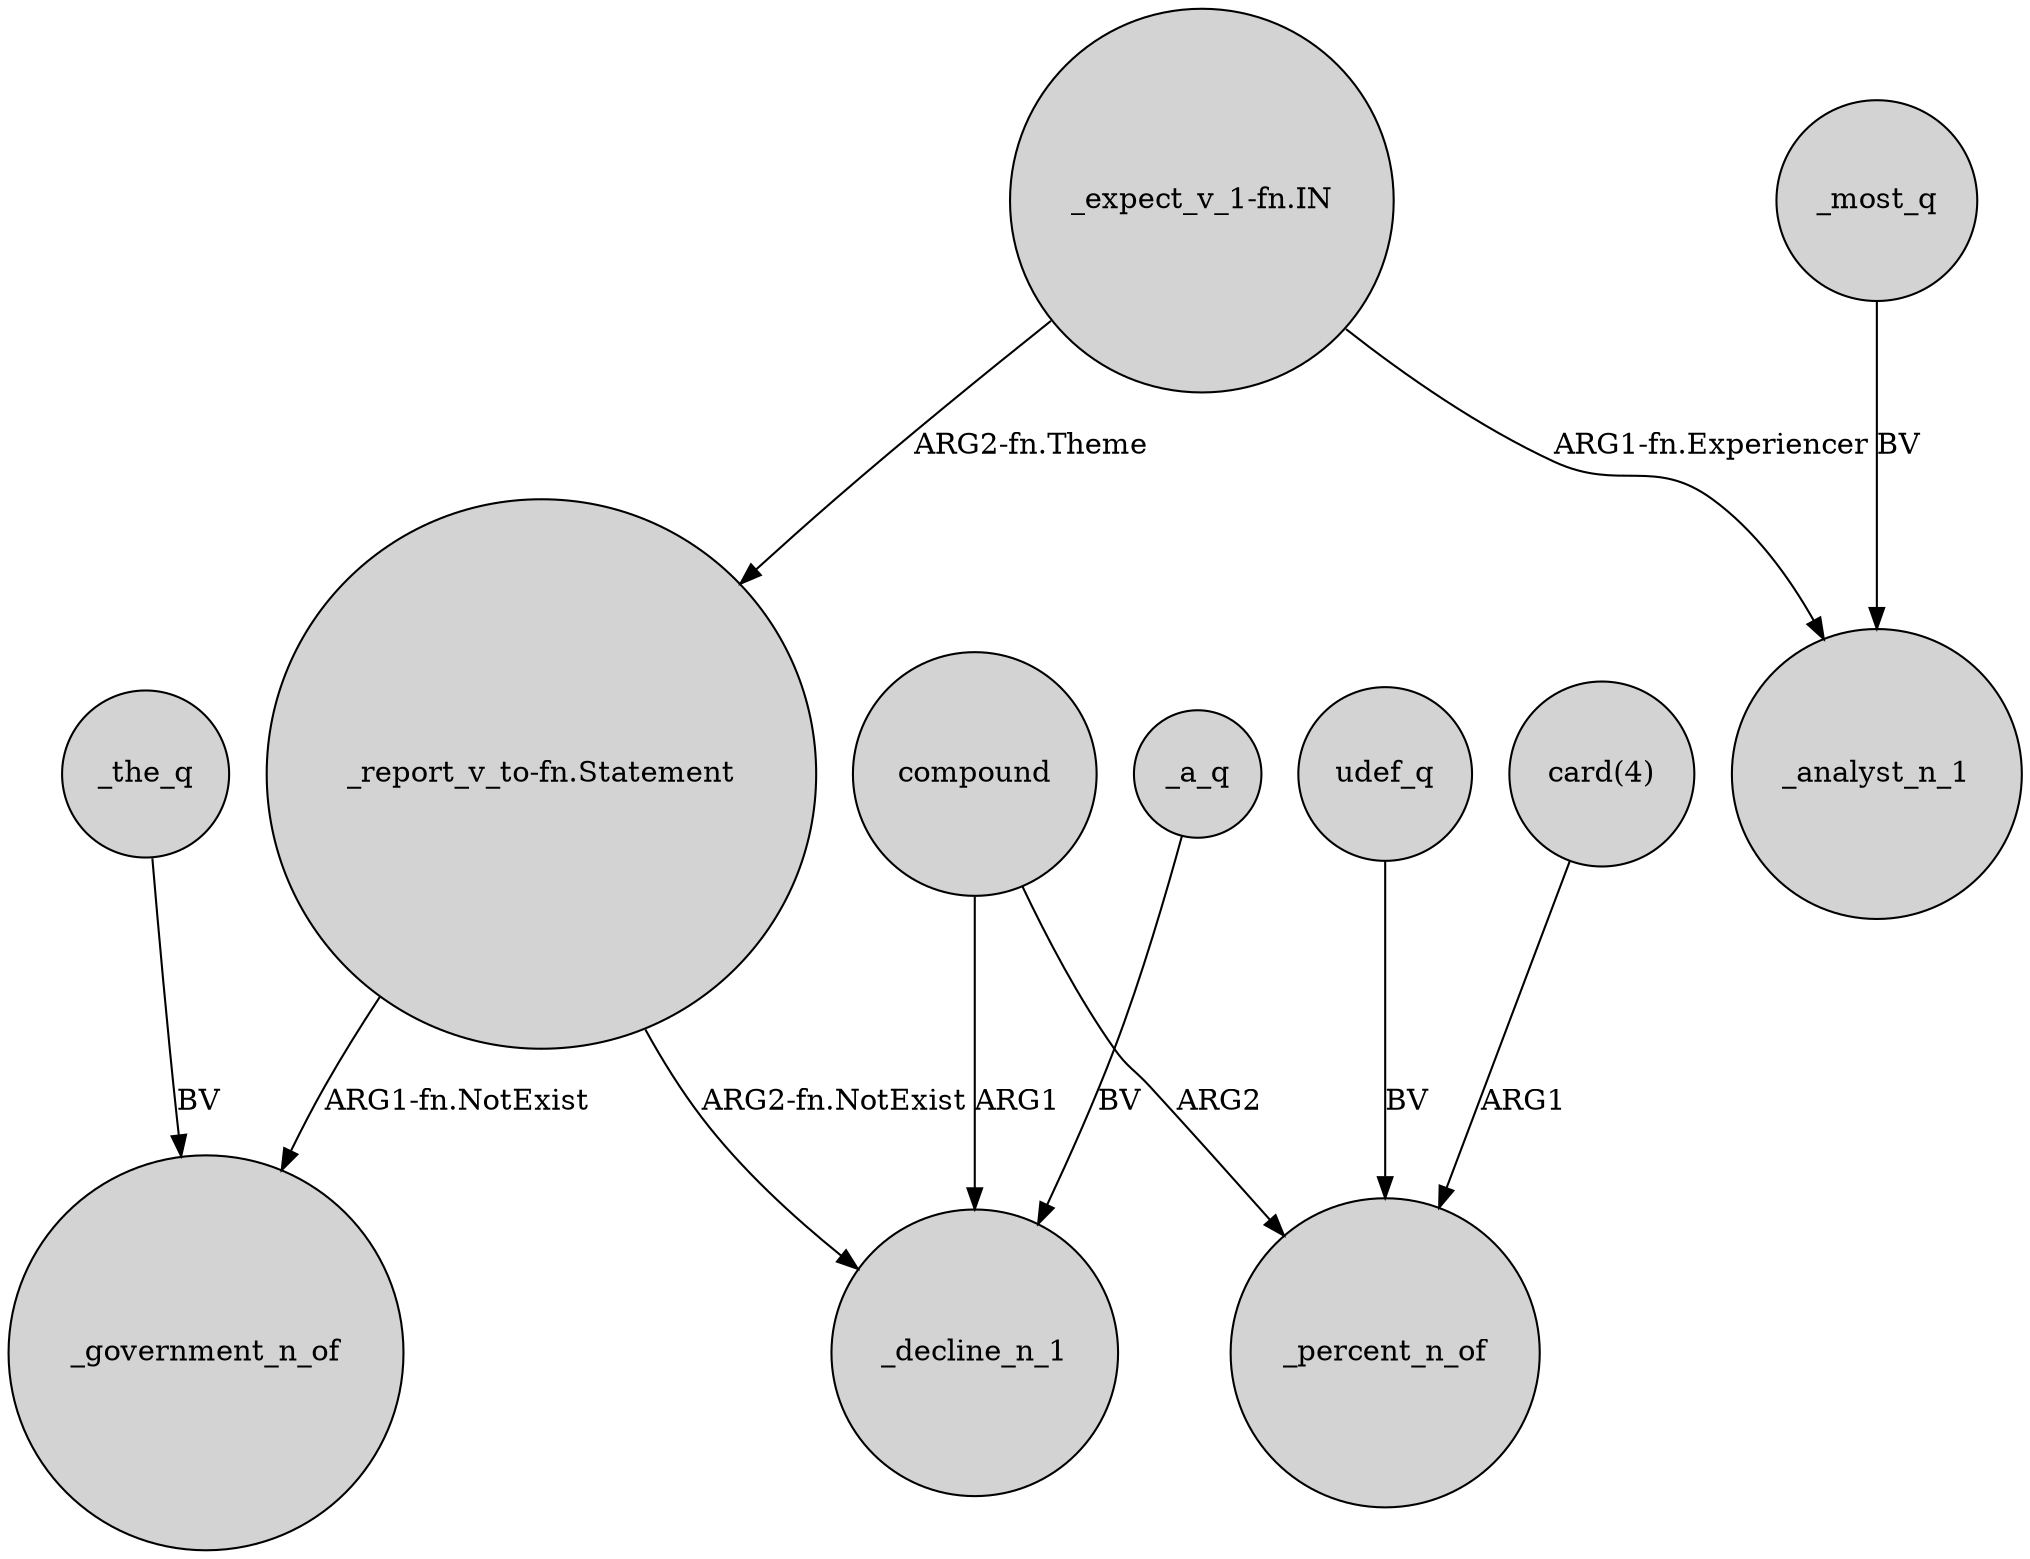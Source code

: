 digraph {
	node [shape=circle style=filled]
	_the_q -> _government_n_of [label=BV]
	"_report_v_to-fn.Statement" -> _decline_n_1 [label="ARG2-fn.NotExist"]
	compound -> _decline_n_1 [label=ARG1]
	udef_q -> _percent_n_of [label=BV]
	"card(4)" -> _percent_n_of [label=ARG1]
	"_expect_v_1-fn.IN" -> "_report_v_to-fn.Statement" [label="ARG2-fn.Theme"]
	compound -> _percent_n_of [label=ARG2]
	"_report_v_to-fn.Statement" -> _government_n_of [label="ARG1-fn.NotExist"]
	_most_q -> _analyst_n_1 [label=BV]
	_a_q -> _decline_n_1 [label=BV]
	"_expect_v_1-fn.IN" -> _analyst_n_1 [label="ARG1-fn.Experiencer"]
}
